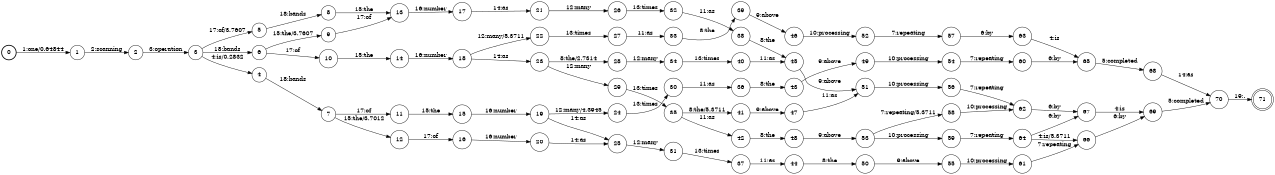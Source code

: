 digraph FST {
rankdir = LR;
size = "8.5,11";
label = "";
center = 1;
orientation = Portrait;
ranksep = "0.4";
nodesep = "0.25";
0 [label = "0", shape = circle, style = bold, fontsize = 14]
	0 -> 1 [label = "1:one/0.64844", fontsize = 14];
1 [label = "1", shape = circle, style = solid, fontsize = 14]
	1 -> 2 [label = "2:scanning", fontsize = 14];
2 [label = "2", shape = circle, style = solid, fontsize = 14]
	2 -> 3 [label = "3:operation", fontsize = 14];
3 [label = "3", shape = circle, style = solid, fontsize = 14]
	3 -> 4 [label = "4:is/0.2832", fontsize = 14];
	3 -> 5 [label = "17:of/3.7607", fontsize = 14];
	3 -> 6 [label = "18:bands", fontsize = 14];
4 [label = "4", shape = circle, style = solid, fontsize = 14]
	4 -> 7 [label = "18:bands", fontsize = 14];
5 [label = "5", shape = circle, style = solid, fontsize = 14]
	5 -> 8 [label = "18:bands", fontsize = 14];
6 [label = "6", shape = circle, style = solid, fontsize = 14]
	6 -> 9 [label = "15:the/3.7607", fontsize = 14];
	6 -> 10 [label = "17:of", fontsize = 14];
7 [label = "7", shape = circle, style = solid, fontsize = 14]
	7 -> 12 [label = "15:the/3.7012", fontsize = 14];
	7 -> 11 [label = "17:of", fontsize = 14];
8 [label = "8", shape = circle, style = solid, fontsize = 14]
	8 -> 13 [label = "15:the", fontsize = 14];
9 [label = "9", shape = circle, style = solid, fontsize = 14]
	9 -> 13 [label = "17:of", fontsize = 14];
10 [label = "10", shape = circle, style = solid, fontsize = 14]
	10 -> 14 [label = "15:the", fontsize = 14];
11 [label = "11", shape = circle, style = solid, fontsize = 14]
	11 -> 15 [label = "15:the", fontsize = 14];
12 [label = "12", shape = circle, style = solid, fontsize = 14]
	12 -> 16 [label = "17:of", fontsize = 14];
13 [label = "13", shape = circle, style = solid, fontsize = 14]
	13 -> 17 [label = "16:number", fontsize = 14];
14 [label = "14", shape = circle, style = solid, fontsize = 14]
	14 -> 18 [label = "16:number", fontsize = 14];
15 [label = "15", shape = circle, style = solid, fontsize = 14]
	15 -> 19 [label = "16:number", fontsize = 14];
16 [label = "16", shape = circle, style = solid, fontsize = 14]
	16 -> 20 [label = "16:number", fontsize = 14];
17 [label = "17", shape = circle, style = solid, fontsize = 14]
	17 -> 21 [label = "14:as", fontsize = 14];
18 [label = "18", shape = circle, style = solid, fontsize = 14]
	18 -> 23 [label = "14:as", fontsize = 14];
	18 -> 22 [label = "12:many/5.3711", fontsize = 14];
19 [label = "19", shape = circle, style = solid, fontsize = 14]
	19 -> 25 [label = "14:as", fontsize = 14];
	19 -> 24 [label = "12:many/4.3945", fontsize = 14];
20 [label = "20", shape = circle, style = solid, fontsize = 14]
	20 -> 25 [label = "14:as", fontsize = 14];
21 [label = "21", shape = circle, style = solid, fontsize = 14]
	21 -> 26 [label = "12:many", fontsize = 14];
22 [label = "22", shape = circle, style = solid, fontsize = 14]
	22 -> 27 [label = "13:times", fontsize = 14];
23 [label = "23", shape = circle, style = solid, fontsize = 14]
	23 -> 29 [label = "12:many", fontsize = 14];
	23 -> 28 [label = "8:the/2.7314", fontsize = 14];
24 [label = "24", shape = circle, style = solid, fontsize = 14]
	24 -> 30 [label = "13:times", fontsize = 14];
25 [label = "25", shape = circle, style = solid, fontsize = 14]
	25 -> 31 [label = "12:many", fontsize = 14];
26 [label = "26", shape = circle, style = solid, fontsize = 14]
	26 -> 32 [label = "13:times", fontsize = 14];
27 [label = "27", shape = circle, style = solid, fontsize = 14]
	27 -> 33 [label = "11:as", fontsize = 14];
28 [label = "28", shape = circle, style = solid, fontsize = 14]
	28 -> 34 [label = "12:many", fontsize = 14];
29 [label = "29", shape = circle, style = solid, fontsize = 14]
	29 -> 35 [label = "13:times", fontsize = 14];
30 [label = "30", shape = circle, style = solid, fontsize = 14]
	30 -> 36 [label = "11:as", fontsize = 14];
31 [label = "31", shape = circle, style = solid, fontsize = 14]
	31 -> 37 [label = "13:times", fontsize = 14];
32 [label = "32", shape = circle, style = solid, fontsize = 14]
	32 -> 38 [label = "11:as", fontsize = 14];
33 [label = "33", shape = circle, style = solid, fontsize = 14]
	33 -> 39 [label = "8:the", fontsize = 14];
34 [label = "34", shape = circle, style = solid, fontsize = 14]
	34 -> 40 [label = "13:times", fontsize = 14];
35 [label = "35", shape = circle, style = solid, fontsize = 14]
	35 -> 42 [label = "11:as", fontsize = 14];
	35 -> 41 [label = "8:the/5.3711", fontsize = 14];
36 [label = "36", shape = circle, style = solid, fontsize = 14]
	36 -> 43 [label = "8:the", fontsize = 14];
37 [label = "37", shape = circle, style = solid, fontsize = 14]
	37 -> 44 [label = "11:as", fontsize = 14];
38 [label = "38", shape = circle, style = solid, fontsize = 14]
	38 -> 45 [label = "8:the", fontsize = 14];
39 [label = "39", shape = circle, style = solid, fontsize = 14]
	39 -> 46 [label = "9:above", fontsize = 14];
40 [label = "40", shape = circle, style = solid, fontsize = 14]
	40 -> 45 [label = "11:as", fontsize = 14];
41 [label = "41", shape = circle, style = solid, fontsize = 14]
	41 -> 47 [label = "9:above", fontsize = 14];
42 [label = "42", shape = circle, style = solid, fontsize = 14]
	42 -> 48 [label = "8:the", fontsize = 14];
43 [label = "43", shape = circle, style = solid, fontsize = 14]
	43 -> 49 [label = "9:above", fontsize = 14];
44 [label = "44", shape = circle, style = solid, fontsize = 14]
	44 -> 50 [label = "8:the", fontsize = 14];
45 [label = "45", shape = circle, style = solid, fontsize = 14]
	45 -> 51 [label = "9:above", fontsize = 14];
46 [label = "46", shape = circle, style = solid, fontsize = 14]
	46 -> 52 [label = "10:processing", fontsize = 14];
47 [label = "47", shape = circle, style = solid, fontsize = 14]
	47 -> 51 [label = "11:as", fontsize = 14];
48 [label = "48", shape = circle, style = solid, fontsize = 14]
	48 -> 53 [label = "9:above", fontsize = 14];
49 [label = "49", shape = circle, style = solid, fontsize = 14]
	49 -> 54 [label = "10:processing", fontsize = 14];
50 [label = "50", shape = circle, style = solid, fontsize = 14]
	50 -> 55 [label = "9:above", fontsize = 14];
51 [label = "51", shape = circle, style = solid, fontsize = 14]
	51 -> 56 [label = "10:processing", fontsize = 14];
52 [label = "52", shape = circle, style = solid, fontsize = 14]
	52 -> 57 [label = "7:repeating", fontsize = 14];
53 [label = "53", shape = circle, style = solid, fontsize = 14]
	53 -> 58 [label = "7:repeating/5.3711", fontsize = 14];
	53 -> 59 [label = "10:processing", fontsize = 14];
54 [label = "54", shape = circle, style = solid, fontsize = 14]
	54 -> 60 [label = "7:repeating", fontsize = 14];
55 [label = "55", shape = circle, style = solid, fontsize = 14]
	55 -> 61 [label = "10:processing", fontsize = 14];
56 [label = "56", shape = circle, style = solid, fontsize = 14]
	56 -> 62 [label = "7:repeating", fontsize = 14];
57 [label = "57", shape = circle, style = solid, fontsize = 14]
	57 -> 63 [label = "6:by", fontsize = 14];
58 [label = "58", shape = circle, style = solid, fontsize = 14]
	58 -> 62 [label = "10:processing", fontsize = 14];
59 [label = "59", shape = circle, style = solid, fontsize = 14]
	59 -> 64 [label = "7:repeating", fontsize = 14];
60 [label = "60", shape = circle, style = solid, fontsize = 14]
	60 -> 65 [label = "6:by", fontsize = 14];
61 [label = "61", shape = circle, style = solid, fontsize = 14]
	61 -> 66 [label = "7:repeating", fontsize = 14];
62 [label = "62", shape = circle, style = solid, fontsize = 14]
	62 -> 67 [label = "6:by", fontsize = 14];
63 [label = "63", shape = circle, style = solid, fontsize = 14]
	63 -> 65 [label = "4:is", fontsize = 14];
64 [label = "64", shape = circle, style = solid, fontsize = 14]
	64 -> 66 [label = "4:is/5.3711", fontsize = 14];
	64 -> 67 [label = "6:by", fontsize = 14];
65 [label = "65", shape = circle, style = solid, fontsize = 14]
	65 -> 68 [label = "5:completed", fontsize = 14];
66 [label = "66", shape = circle, style = solid, fontsize = 14]
	66 -> 69 [label = "6:by", fontsize = 14];
67 [label = "67", shape = circle, style = solid, fontsize = 14]
	67 -> 69 [label = "4:is", fontsize = 14];
68 [label = "68", shape = circle, style = solid, fontsize = 14]
	68 -> 70 [label = "14:as", fontsize = 14];
69 [label = "69", shape = circle, style = solid, fontsize = 14]
	69 -> 70 [label = "5:completed", fontsize = 14];
70 [label = "70", shape = circle, style = solid, fontsize = 14]
	70 -> 71 [label = "19:.", fontsize = 14];
71 [label = "71", shape = doublecircle, style = solid, fontsize = 14]
}
